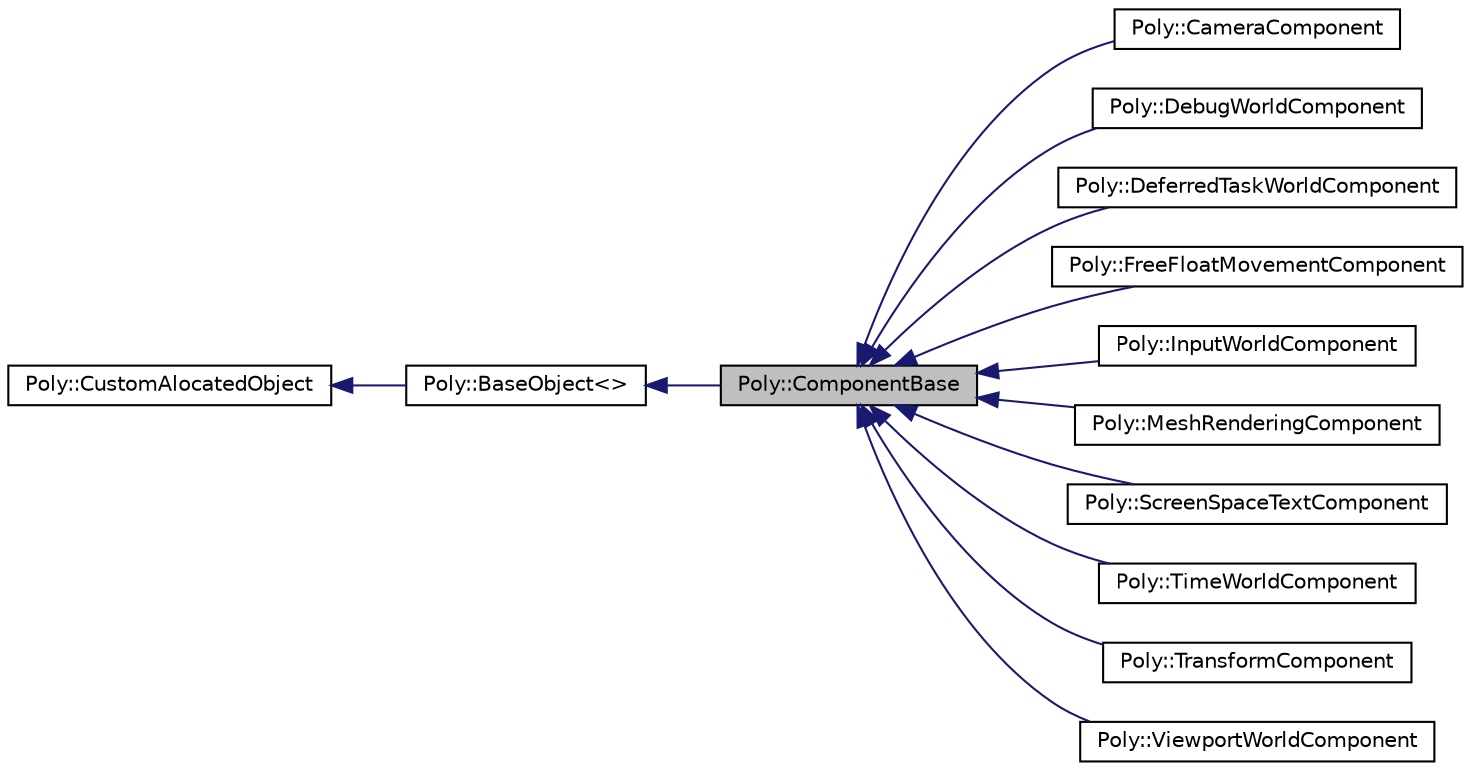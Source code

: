 digraph "Poly::ComponentBase"
{
  edge [fontname="Helvetica",fontsize="10",labelfontname="Helvetica",labelfontsize="10"];
  node [fontname="Helvetica",fontsize="10",shape=record];
  rankdir="LR";
  Node0 [label="Poly::ComponentBase",height=0.2,width=0.4,color="black", fillcolor="grey75", style="filled", fontcolor="black"];
  Node1 -> Node0 [dir="back",color="midnightblue",fontsize="10",style="solid",fontname="Helvetica"];
  Node1 [label="Poly::BaseObject\<\>",height=0.2,width=0.4,color="black", fillcolor="white", style="filled",URL="$class_poly_1_1_base_object.html"];
  Node2 -> Node1 [dir="back",color="midnightblue",fontsize="10",style="solid",fontname="Helvetica"];
  Node2 [label="Poly::CustomAlocatedObject",height=0.2,width=0.4,color="black", fillcolor="white", style="filled",URL="$class_poly_1_1_custom_alocated_object.html"];
  Node0 -> Node3 [dir="back",color="midnightblue",fontsize="10",style="solid",fontname="Helvetica"];
  Node3 [label="Poly::CameraComponent",height=0.2,width=0.4,color="black", fillcolor="white", style="filled",URL="$class_poly_1_1_camera_component.html"];
  Node0 -> Node4 [dir="back",color="midnightblue",fontsize="10",style="solid",fontname="Helvetica"];
  Node4 [label="Poly::DebugWorldComponent",height=0.2,width=0.4,color="black", fillcolor="white", style="filled",URL="$class_poly_1_1_debug_world_component.html",tooltip="WorldComponent that holds data for debug system."];
  Node0 -> Node5 [dir="back",color="midnightblue",fontsize="10",style="solid",fontname="Helvetica"];
  Node5 [label="Poly::DeferredTaskWorldComponent",height=0.2,width=0.4,color="black", fillcolor="white", style="filled",URL="$class_poly_1_1_deferred_task_world_component.html"];
  Node0 -> Node6 [dir="back",color="midnightblue",fontsize="10",style="solid",fontname="Helvetica"];
  Node6 [label="Poly::FreeFloatMovementComponent",height=0.2,width=0.4,color="black", fillcolor="white", style="filled",URL="$class_poly_1_1_free_float_movement_component.html"];
  Node0 -> Node7 [dir="back",color="midnightblue",fontsize="10",style="solid",fontname="Helvetica"];
  Node7 [label="Poly::InputWorldComponent",height=0.2,width=0.4,color="black", fillcolor="white", style="filled",URL="$class_poly_1_1_input_world_component.html",tooltip="World component that holds input data."];
  Node0 -> Node8 [dir="back",color="midnightblue",fontsize="10",style="solid",fontname="Helvetica"];
  Node8 [label="Poly::MeshRenderingComponent",height=0.2,width=0.4,color="black", fillcolor="white", style="filled",URL="$class_poly_1_1_mesh_rendering_component.html"];
  Node0 -> Node9 [dir="back",color="midnightblue",fontsize="10",style="solid",fontname="Helvetica"];
  Node9 [label="Poly::ScreenSpaceTextComponent",height=0.2,width=0.4,color="black", fillcolor="white", style="filled",URL="$class_poly_1_1_screen_space_text_component.html"];
  Node0 -> Node10 [dir="back",color="midnightblue",fontsize="10",style="solid",fontname="Helvetica"];
  Node10 [label="Poly::TimeWorldComponent",height=0.2,width=0.4,color="black", fillcolor="white", style="filled",URL="$class_poly_1_1_time_world_component.html"];
  Node0 -> Node11 [dir="back",color="midnightblue",fontsize="10",style="solid",fontname="Helvetica"];
  Node11 [label="Poly::TransformComponent",height=0.2,width=0.4,color="black", fillcolor="white", style="filled",URL="$class_poly_1_1_transform_component.html"];
  Node0 -> Node12 [dir="back",color="midnightblue",fontsize="10",style="solid",fontname="Helvetica"];
  Node12 [label="Poly::ViewportWorldComponent",height=0.2,width=0.4,color="black", fillcolor="white", style="filled",URL="$class_poly_1_1_viewport_world_component.html"];
}
